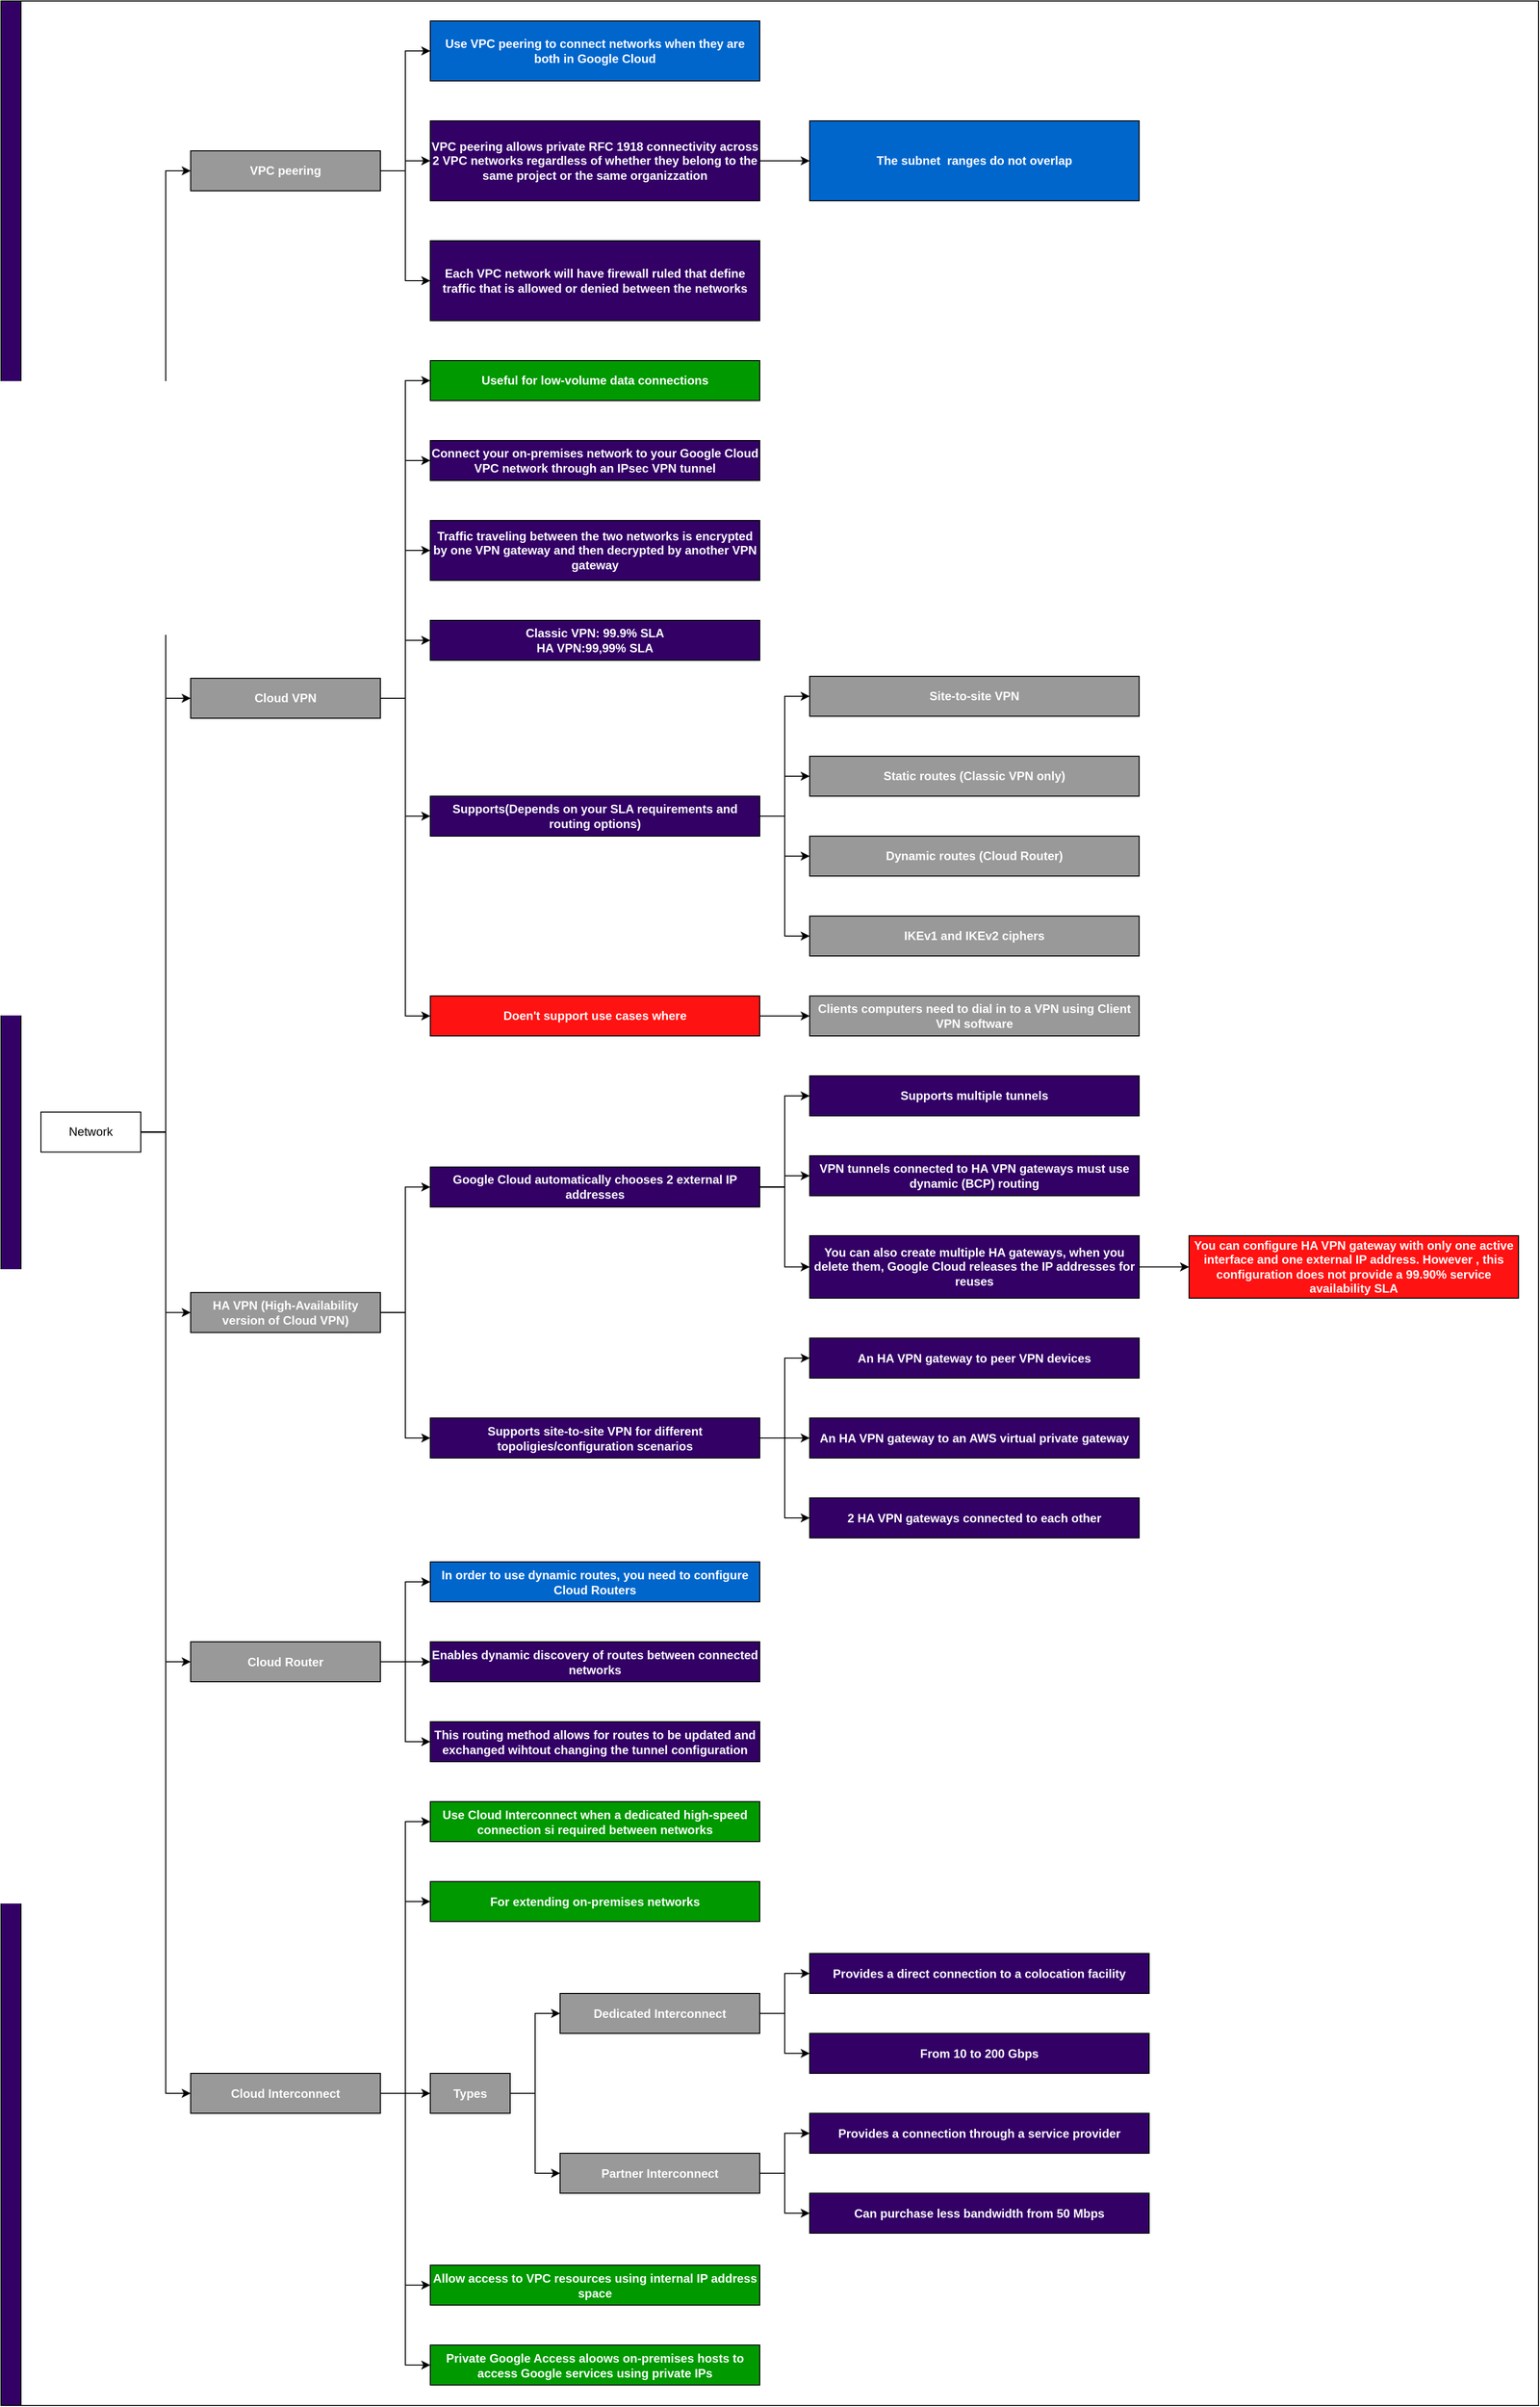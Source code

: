 <mxfile>
    <diagram id="pYMMBKug9epqVvtep1t_" name="Page-1">
        <mxGraphModel dx="1168" dy="917" grid="1" gridSize="10" guides="1" tooltips="1" connect="1" arrows="1" fold="1" page="1" pageScale="1" pageWidth="1200" pageHeight="1920" math="0" shadow="0">
            <root>
                <mxCell id="0"/>
                <mxCell id="1" parent="0"/>
                <mxCell id="2" value="" style="swimlane;startSize=20;horizontal=0;childLayout=treeLayout;horizontalTree=1;resizable=0;containerType=tree;fillColor=#330066;" vertex="1" parent="1">
                    <mxGeometry x="60" y="310" width="1540" height="2407" as="geometry"/>
                </mxCell>
                <mxCell id="3" value="Network" style="whiteSpace=wrap;html=1;" vertex="1" parent="2">
                    <mxGeometry x="40" y="1112.25" width="100" height="40" as="geometry"/>
                </mxCell>
                <mxCell id="4" value="VPC peering" style="whiteSpace=wrap;html=1;fillColor=#999999;fontStyle=1;fontColor=#FFFFFF;" vertex="1" parent="2">
                    <mxGeometry x="190" y="150" width="190" height="40" as="geometry"/>
                </mxCell>
                <mxCell id="5" value="" style="edgeStyle=elbowEdgeStyle;elbow=horizontal;html=1;rounded=0;" edge="1" parent="2" source="3" target="4">
                    <mxGeometry relative="1" as="geometry"/>
                </mxCell>
                <mxCell id="8" value="" style="edgeStyle=elbowEdgeStyle;elbow=horizontal;html=1;rounded=0;" edge="1" target="9" source="4" parent="2">
                    <mxGeometry relative="1" as="geometry">
                        <mxPoint x="200" y="-6179.262" as="sourcePoint"/>
                    </mxGeometry>
                </mxCell>
                <mxCell id="9" value="Use VPC peering to connect networks when they are both in Google Cloud" style="whiteSpace=wrap;html=1;fillColor=#0066CC;fontStyle=1;fontColor=#FFFFFF;" vertex="1" parent="2">
                    <mxGeometry x="430" y="20" width="330" height="60" as="geometry"/>
                </mxCell>
                <mxCell id="10" value="" style="edgeStyle=elbowEdgeStyle;elbow=horizontal;html=1;rounded=0;" edge="1" target="11" source="4" parent="2">
                    <mxGeometry relative="1" as="geometry">
                        <mxPoint x="440" y="-6219.262" as="sourcePoint"/>
                    </mxGeometry>
                </mxCell>
                <mxCell id="11" value="VPC peering allows private RFC 1918 connectivity across 2 VPC networks regardless of whether they belong to the same project or the same organizzation" style="whiteSpace=wrap;html=1;fillColor=#330066;fontStyle=1;fontColor=#FFFFFF;" vertex="1" parent="2">
                    <mxGeometry x="430" y="120" width="330" height="80" as="geometry"/>
                </mxCell>
                <mxCell id="12" value="" style="edgeStyle=elbowEdgeStyle;elbow=horizontal;html=1;rounded=0;" edge="1" target="13" source="4" parent="2">
                    <mxGeometry relative="1" as="geometry">
                        <mxPoint x="440" y="-6119.262" as="sourcePoint"/>
                    </mxGeometry>
                </mxCell>
                <mxCell id="13" value="Each VPC network will have firewall ruled that define traffic that is allowed or denied between the networks" style="whiteSpace=wrap;html=1;fillColor=#330066;fontStyle=1;fontColor=#FFFFFF;" vertex="1" parent="2">
                    <mxGeometry x="430" y="240" width="330" height="80" as="geometry"/>
                </mxCell>
                <mxCell id="14" value="" style="edgeStyle=elbowEdgeStyle;elbow=horizontal;html=1;rounded=0;" edge="1" target="15" source="11" parent="2">
                    <mxGeometry relative="1" as="geometry">
                        <mxPoint x="440" y="-5949.262" as="sourcePoint"/>
                    </mxGeometry>
                </mxCell>
                <mxCell id="15" value="The subnet&amp;nbsp; ranges do not overlap" style="whiteSpace=wrap;html=1;fillColor=#0066CC;fontStyle=1;fontColor=#FFFFFF;" vertex="1" parent="2">
                    <mxGeometry x="810" y="120" width="330" height="80" as="geometry"/>
                </mxCell>
                <mxCell id="16" value="" style="edgeStyle=elbowEdgeStyle;elbow=horizontal;html=1;rounded=0;" edge="1" target="17" source="3" parent="2">
                    <mxGeometry relative="1" as="geometry">
                        <mxPoint x="200" y="-5909.262" as="sourcePoint"/>
                    </mxGeometry>
                </mxCell>
                <mxCell id="17" value="Cloud VPN" style="whiteSpace=wrap;html=1;fillColor=#999999;fontStyle=1;fontColor=#FFFFFF;" vertex="1" parent="2">
                    <mxGeometry x="190" y="678" width="190" height="40" as="geometry"/>
                </mxCell>
                <mxCell id="18" value="" style="edgeStyle=elbowEdgeStyle;elbow=horizontal;html=1;rounded=0;" edge="1" target="19" source="17" parent="2">
                    <mxGeometry relative="1" as="geometry">
                        <mxPoint x="200" y="-5687.262" as="sourcePoint"/>
                    </mxGeometry>
                </mxCell>
                <mxCell id="19" value="Useful for low-volume data connections" style="whiteSpace=wrap;html=1;fillColor=#009900;fontStyle=1;fontColor=#FFFFFF;" vertex="1" parent="2">
                    <mxGeometry x="430" y="360" width="330" height="40" as="geometry"/>
                </mxCell>
                <mxCell id="20" value="" style="edgeStyle=elbowEdgeStyle;elbow=horizontal;html=1;rounded=0;" edge="1" target="21" source="17" parent="2">
                    <mxGeometry relative="1" as="geometry">
                        <mxPoint x="440" y="-5582.262" as="sourcePoint"/>
                    </mxGeometry>
                </mxCell>
                <mxCell id="21" value="Connect your on-premises network to your Google Cloud VPC network through an IPsec VPN tunnel" style="whiteSpace=wrap;html=1;fillColor=#330066;fontStyle=1;fontColor=#FFFFFF;" vertex="1" parent="2">
                    <mxGeometry x="430" y="440" width="330" height="40" as="geometry"/>
                </mxCell>
                <mxCell id="22" value="" style="edgeStyle=elbowEdgeStyle;elbow=horizontal;html=1;rounded=0;" edge="1" target="23" source="17" parent="2">
                    <mxGeometry relative="1" as="geometry">
                        <mxPoint x="440" y="-5562.262" as="sourcePoint"/>
                    </mxGeometry>
                </mxCell>
                <mxCell id="23" value="Traffic traveling between the two networks is encrypted by one VPN gateway and then decrypted by another VPN gateway" style="whiteSpace=wrap;html=1;fillColor=#330066;fontStyle=1;fontColor=#FFFFFF;" vertex="1" parent="2">
                    <mxGeometry x="430" y="520" width="330" height="60" as="geometry"/>
                </mxCell>
                <mxCell id="24" value="" style="edgeStyle=elbowEdgeStyle;elbow=horizontal;html=1;rounded=0;" edge="1" target="25" source="17" parent="2">
                    <mxGeometry relative="1" as="geometry">
                        <mxPoint x="440" y="-5536.512" as="sourcePoint"/>
                    </mxGeometry>
                </mxCell>
                <mxCell id="25" value="Classic VPN: 99.9% SLA&lt;br&gt;HA VPN:99,99% SLA" style="whiteSpace=wrap;html=1;fillColor=#330066;fontStyle=1;fontColor=#FFFFFF;" vertex="1" parent="2">
                    <mxGeometry x="430" y="620" width="330" height="40" as="geometry"/>
                </mxCell>
                <mxCell id="26" value="" style="edgeStyle=elbowEdgeStyle;elbow=horizontal;html=1;rounded=0;" edge="1" target="27" source="17" parent="2">
                    <mxGeometry relative="1" as="geometry">
                        <mxPoint x="440" y="-5212.262" as="sourcePoint"/>
                    </mxGeometry>
                </mxCell>
                <mxCell id="27" value="Supports(Depends on your SLA requirements and routing options)" style="whiteSpace=wrap;html=1;fillColor=#330066;fontStyle=1;fontColor=#FFFFFF;" vertex="1" parent="2">
                    <mxGeometry x="430" y="796" width="330" height="40" as="geometry"/>
                </mxCell>
                <mxCell id="28" value="" style="edgeStyle=elbowEdgeStyle;elbow=horizontal;html=1;rounded=0;" edge="1" target="29" source="27" parent="2">
                    <mxGeometry relative="1" as="geometry">
                        <mxPoint x="440" y="-5192.262" as="sourcePoint"/>
                    </mxGeometry>
                </mxCell>
                <mxCell id="29" value="Site-to-site VPN" style="whiteSpace=wrap;html=1;fillColor=#999999;fontStyle=1;fontColor=#FFFFFF;" vertex="1" parent="2">
                    <mxGeometry x="810" y="676" width="330" height="40" as="geometry"/>
                </mxCell>
                <mxCell id="30" value="" style="edgeStyle=elbowEdgeStyle;elbow=horizontal;html=1;rounded=0;" edge="1" target="31" source="27" parent="2">
                    <mxGeometry relative="1" as="geometry">
                        <mxPoint x="820" y="-5022.262" as="sourcePoint"/>
                    </mxGeometry>
                </mxCell>
                <mxCell id="31" value="Static routes (Classic VPN only)" style="whiteSpace=wrap;html=1;fillColor=#999999;fontStyle=1;fontColor=#FFFFFF;" vertex="1" parent="2">
                    <mxGeometry x="810" y="756" width="330" height="40" as="geometry"/>
                </mxCell>
                <mxCell id="32" value="" style="edgeStyle=elbowEdgeStyle;elbow=horizontal;html=1;rounded=0;" edge="1" target="33" source="27" parent="2">
                    <mxGeometry relative="1" as="geometry">
                        <mxPoint x="820" y="-4998.262" as="sourcePoint"/>
                    </mxGeometry>
                </mxCell>
                <mxCell id="33" value="Dynamic routes (Cloud Router)" style="whiteSpace=wrap;html=1;fillColor=#999999;fontStyle=1;fontColor=#FFFFFF;" vertex="1" parent="2">
                    <mxGeometry x="810" y="836" width="330" height="40" as="geometry"/>
                </mxCell>
                <mxCell id="34" value="" style="edgeStyle=elbowEdgeStyle;elbow=horizontal;html=1;rounded=0;" edge="1" target="35" source="27" parent="2">
                    <mxGeometry relative="1" as="geometry">
                        <mxPoint x="820" y="-4974.262" as="sourcePoint"/>
                    </mxGeometry>
                </mxCell>
                <mxCell id="35" value="IKEv1 and IKEv2 ciphers" style="whiteSpace=wrap;html=1;fillColor=#999999;fontStyle=1;fontColor=#FFFFFF;" vertex="1" parent="2">
                    <mxGeometry x="810" y="916" width="330" height="40" as="geometry"/>
                </mxCell>
                <mxCell id="36" value="" style="edgeStyle=elbowEdgeStyle;elbow=horizontal;html=1;rounded=0;" edge="1" target="37" source="17" parent="2">
                    <mxGeometry relative="1" as="geometry">
                        <mxPoint x="440" y="-5168.262" as="sourcePoint"/>
                    </mxGeometry>
                </mxCell>
                <mxCell id="37" value="Doen't support use cases where" style="whiteSpace=wrap;html=1;fillColor=#FF1212;fontStyle=1;fontColor=#FFFFFF;" vertex="1" parent="2">
                    <mxGeometry x="430" y="996" width="330" height="40" as="geometry"/>
                </mxCell>
                <mxCell id="38" value="" style="edgeStyle=elbowEdgeStyle;elbow=horizontal;html=1;rounded=0;" edge="1" target="39" source="37" parent="2">
                    <mxGeometry relative="1" as="geometry">
                        <mxPoint x="440" y="-4736.262" as="sourcePoint"/>
                    </mxGeometry>
                </mxCell>
                <mxCell id="39" value="Clients computers need to dial in to a VPN using Client VPN software" style="whiteSpace=wrap;html=1;fillColor=#999999;fontStyle=1;fontColor=#FFFFFF;" vertex="1" parent="2">
                    <mxGeometry x="810" y="996" width="330" height="40" as="geometry"/>
                </mxCell>
                <mxCell id="40" value="" style="edgeStyle=elbowEdgeStyle;elbow=horizontal;html=1;rounded=0;" edge="1" target="41" source="3" parent="2">
                    <mxGeometry relative="1" as="geometry">
                        <mxPoint x="200" y="-4994.262" as="sourcePoint"/>
                    </mxGeometry>
                </mxCell>
                <mxCell id="41" value="HA VPN (High-Availability version of Cloud VPN)" style="whiteSpace=wrap;html=1;fillColor=#999999;fontStyle=1;fontColor=#FFFFFF;" vertex="1" parent="2">
                    <mxGeometry x="190" y="1292.875" width="190" height="40" as="geometry"/>
                </mxCell>
                <mxCell id="42" value="" style="edgeStyle=elbowEdgeStyle;elbow=horizontal;html=1;rounded=0;" edge="1" target="43" source="41" parent="2">
                    <mxGeometry relative="1" as="geometry">
                        <mxPoint x="200" y="-4433.062" as="sourcePoint"/>
                    </mxGeometry>
                </mxCell>
                <mxCell id="43" value="Google Cloud automatically chooses 2 external IP addresses" style="whiteSpace=wrap;html=1;fillColor=#330066;fontStyle=1;fontColor=#FFFFFF;" vertex="1" parent="2">
                    <mxGeometry x="430" y="1167.25" width="330" height="40" as="geometry"/>
                </mxCell>
                <mxCell id="44" value="" style="edgeStyle=elbowEdgeStyle;elbow=horizontal;html=1;rounded=0;" edge="1" target="45" source="43" parent="2">
                    <mxGeometry relative="1" as="geometry">
                        <mxPoint x="440" y="-3377.062" as="sourcePoint"/>
                    </mxGeometry>
                </mxCell>
                <mxCell id="45" value="Supports multiple tunnels" style="whiteSpace=wrap;html=1;fillColor=#330066;fontStyle=1;fontColor=#FFFFFF;" vertex="1" parent="2">
                    <mxGeometry x="810" y="1076" width="330" height="40" as="geometry"/>
                </mxCell>
                <mxCell id="46" value="" style="edgeStyle=elbowEdgeStyle;elbow=horizontal;html=1;rounded=0;" edge="1" target="47" source="43" parent="2">
                    <mxGeometry relative="1" as="geometry">
                        <mxPoint x="820" y="-3377.062" as="sourcePoint"/>
                    </mxGeometry>
                </mxCell>
                <mxCell id="47" value="VPN tunnels connected to HA VPN gateways must use dynamic (BCP) routing" style="whiteSpace=wrap;html=1;fillColor=#330066;fontStyle=1;fontColor=#FFFFFF;" vertex="1" parent="2">
                    <mxGeometry x="810" y="1156" width="330" height="40" as="geometry"/>
                </mxCell>
                <mxCell id="48" value="" style="edgeStyle=elbowEdgeStyle;elbow=horizontal;html=1;rounded=0;" edge="1" target="49" source="43" parent="2">
                    <mxGeometry relative="1" as="geometry">
                        <mxPoint x="820" y="-3357.062" as="sourcePoint"/>
                    </mxGeometry>
                </mxCell>
                <mxCell id="49" value="You can also create multiple HA gateways, when you delete them, Google Cloud releases the IP addresses for reuses" style="whiteSpace=wrap;html=1;fillColor=#330066;fontStyle=1;fontColor=#FFFFFF;" vertex="1" parent="2">
                    <mxGeometry x="810" y="1236" width="330" height="62.5" as="geometry"/>
                </mxCell>
                <mxCell id="50" value="" style="edgeStyle=elbowEdgeStyle;elbow=horizontal;html=1;rounded=0;" edge="1" target="51" source="49" parent="2">
                    <mxGeometry relative="1" as="geometry">
                        <mxPoint x="820" y="-3331.438" as="sourcePoint"/>
                    </mxGeometry>
                </mxCell>
                <mxCell id="51" value="You can configure HA VPN gateway with only one active interface and one external IP address. However , this configuration does not provide a 99.90% service availability SLA" style="whiteSpace=wrap;html=1;fillColor=#FF1212;fontStyle=1;fontColor=#FFFFFF;" vertex="1" parent="2">
                    <mxGeometry x="1190" y="1236" width="330" height="62.5" as="geometry"/>
                </mxCell>
                <mxCell id="52" value="" style="edgeStyle=elbowEdgeStyle;elbow=horizontal;html=1;rounded=0;" edge="1" target="53" source="41" parent="2">
                    <mxGeometry relative="1" as="geometry">
                        <mxPoint x="440" y="-3331.438" as="sourcePoint"/>
                    </mxGeometry>
                </mxCell>
                <mxCell id="53" value="Supports site-to-site VPN for different topoligies/configuration scenarios" style="whiteSpace=wrap;html=1;fillColor=#330066;fontStyle=1;fontColor=#FFFFFF;" vertex="1" parent="2">
                    <mxGeometry x="430" y="1418.5" width="330" height="40" as="geometry"/>
                </mxCell>
                <mxCell id="54" value="" style="edgeStyle=elbowEdgeStyle;elbow=horizontal;html=1;rounded=0;" edge="1" target="55" source="53" parent="2">
                    <mxGeometry relative="1" as="geometry">
                        <mxPoint x="440" y="-2616.312" as="sourcePoint"/>
                    </mxGeometry>
                </mxCell>
                <mxCell id="55" value="An HA VPN gateway to peer VPN devices" style="whiteSpace=wrap;html=1;fillColor=#330066;fontStyle=1;fontColor=#FFFFFF;" vertex="1" parent="2">
                    <mxGeometry x="810" y="1338.5" width="330" height="40" as="geometry"/>
                </mxCell>
                <mxCell id="56" value="" style="edgeStyle=elbowEdgeStyle;elbow=horizontal;html=1;rounded=0;" edge="1" target="57" source="53" parent="2">
                    <mxGeometry relative="1" as="geometry">
                        <mxPoint x="820" y="-2526.125" as="sourcePoint"/>
                    </mxGeometry>
                </mxCell>
                <mxCell id="57" value="An HA VPN gateway to an AWS virtual private gateway" style="whiteSpace=wrap;html=1;fillColor=#330066;fontStyle=1;fontColor=#FFFFFF;" vertex="1" parent="2">
                    <mxGeometry x="810" y="1418.5" width="330" height="40" as="geometry"/>
                </mxCell>
                <mxCell id="58" value="" style="edgeStyle=elbowEdgeStyle;elbow=horizontal;html=1;rounded=0;" edge="1" target="59" source="53" parent="2">
                    <mxGeometry relative="1" as="geometry">
                        <mxPoint x="820" y="-2496.125" as="sourcePoint"/>
                    </mxGeometry>
                </mxCell>
                <mxCell id="59" value="2 HA VPN gateways connected to each other" style="whiteSpace=wrap;html=1;fillColor=#330066;fontStyle=1;fontColor=#FFFFFF;" vertex="1" parent="2">
                    <mxGeometry x="810" y="1498.5" width="330" height="40" as="geometry"/>
                </mxCell>
                <mxCell id="60" value="" style="edgeStyle=elbowEdgeStyle;elbow=horizontal;html=1;rounded=0;" edge="1" target="61" source="3" parent="2">
                    <mxGeometry relative="1" as="geometry">
                        <mxPoint x="200" y="-3163.188" as="sourcePoint"/>
                    </mxGeometry>
                </mxCell>
                <mxCell id="61" value="Cloud Router" style="whiteSpace=wrap;html=1;fillColor=#999999;fontStyle=1;fontColor=#FFFFFF;" vertex="1" parent="2">
                    <mxGeometry x="190" y="1642.5" width="190" height="40" as="geometry"/>
                </mxCell>
                <mxCell id="62" value="" style="edgeStyle=elbowEdgeStyle;elbow=horizontal;html=1;rounded=0;" edge="1" target="63" source="61" parent="2">
                    <mxGeometry relative="1" as="geometry">
                        <mxPoint x="200" y="-2371.5" as="sourcePoint"/>
                    </mxGeometry>
                </mxCell>
                <mxCell id="63" value="Enables dynamic discovery of routes between connected networks" style="whiteSpace=wrap;html=1;fillColor=#330066;fontStyle=1;fontColor=#FFFFFF;" vertex="1" parent="2">
                    <mxGeometry x="430" y="1642.5" width="330" height="40" as="geometry"/>
                </mxCell>
                <mxCell id="64" value="" style="edgeStyle=elbowEdgeStyle;elbow=horizontal;html=1;rounded=0;" edge="1" target="65" source="61" parent="2">
                    <mxGeometry relative="1" as="geometry">
                        <mxPoint x="200" y="-1535.25" as="sourcePoint"/>
                    </mxGeometry>
                </mxCell>
                <mxCell id="65" value="In order to use dynamic routes, you need to configure Cloud Routers" style="whiteSpace=wrap;html=1;fillColor=#0066CC;fontStyle=1;fontColor=#FFFFFF;" vertex="1" parent="2">
                    <mxGeometry x="430" y="1562.5" width="330" height="40" as="geometry"/>
                </mxCell>
                <mxCell id="66" value="" style="edgeStyle=elbowEdgeStyle;elbow=horizontal;html=1;rounded=0;" edge="1" target="67" source="61" parent="2">
                    <mxGeometry relative="1" as="geometry">
                        <mxPoint x="440" y="88.75" as="sourcePoint"/>
                    </mxGeometry>
                </mxCell>
                <mxCell id="67" value="This routing method allows for routes to be updated and exchanged wihtout changing the tunnel configuration" style="whiteSpace=wrap;html=1;fillColor=#330066;fontStyle=1;fontColor=#FFFFFF;" vertex="1" parent="2">
                    <mxGeometry x="430" y="1722.5" width="330" height="40" as="geometry"/>
                </mxCell>
                <mxCell id="68" value="" style="edgeStyle=elbowEdgeStyle;elbow=horizontal;html=1;rounded=0;" edge="1" target="69" source="3" parent="2">
                    <mxGeometry relative="1" as="geometry">
                        <mxPoint x="200" y="-638.25" as="sourcePoint"/>
                    </mxGeometry>
                </mxCell>
                <mxCell id="69" value="Cloud Interconnect" style="whiteSpace=wrap;html=1;fillColor=#999999;fontStyle=1;fontColor=#FFFFFF;" vertex="1" parent="2">
                    <mxGeometry x="190" y="2074.5" width="190" height="40" as="geometry"/>
                </mxCell>
                <mxCell id="70" value="" style="edgeStyle=elbowEdgeStyle;elbow=horizontal;html=1;rounded=0;" edge="1" target="71" source="69" parent="2">
                    <mxGeometry relative="1" as="geometry">
                        <mxPoint x="200" y="310" as="sourcePoint"/>
                    </mxGeometry>
                </mxCell>
                <mxCell id="71" value="Use Cloud Interconnect when a dedicated high-speed connection si required between networks" style="whiteSpace=wrap;html=1;fillColor=#009900;fontStyle=1;fontColor=#FFFFFF;" vertex="1" parent="2">
                    <mxGeometry x="430" y="1802.5" width="330" height="40" as="geometry"/>
                </mxCell>
                <mxCell id="72" value="" style="edgeStyle=elbowEdgeStyle;elbow=horizontal;html=1;rounded=0;" edge="1" target="73" source="69" parent="2">
                    <mxGeometry relative="1" as="geometry">
                        <mxPoint x="440" y="1136.25" as="sourcePoint"/>
                    </mxGeometry>
                </mxCell>
                <mxCell id="73" value="Types" style="whiteSpace=wrap;html=1;fillColor=#999999;fontStyle=1;fontColor=#FFFFFF;" vertex="1" parent="2">
                    <mxGeometry x="430" y="2074.5" width="80" height="40" as="geometry"/>
                </mxCell>
                <mxCell id="74" value="" style="edgeStyle=elbowEdgeStyle;elbow=horizontal;html=1;rounded=0;" edge="1" target="75" source="73" parent="2">
                    <mxGeometry relative="1" as="geometry">
                        <mxPoint x="440" y="1176.25" as="sourcePoint"/>
                    </mxGeometry>
                </mxCell>
                <mxCell id="75" value="Dedicated Interconnect" style="whiteSpace=wrap;html=1;fillColor=#999999;fontStyle=1;fontColor=#FFFFFF;" vertex="1" parent="2">
                    <mxGeometry x="560" y="1994.5" width="200" height="40" as="geometry"/>
                </mxCell>
                <mxCell id="76" value="" style="edgeStyle=elbowEdgeStyle;elbow=horizontal;html=1;rounded=0;" edge="1" target="77" source="69" parent="2">
                    <mxGeometry relative="1" as="geometry">
                        <mxPoint x="440" y="1156.25" as="sourcePoint"/>
                    </mxGeometry>
                </mxCell>
                <mxCell id="77" value="For extending on-premises networks" style="whiteSpace=wrap;html=1;fillColor=#009900;fontStyle=1;fontColor=#FFFFFF;" vertex="1" parent="2">
                    <mxGeometry x="430" y="1882.5" width="330" height="40" as="geometry"/>
                </mxCell>
                <mxCell id="78" value="" style="edgeStyle=elbowEdgeStyle;elbow=horizontal;html=1;rounded=0;" edge="1" target="79" source="73" parent="2">
                    <mxGeometry relative="1" as="geometry">
                        <mxPoint x="570" y="1316.25" as="sourcePoint"/>
                    </mxGeometry>
                </mxCell>
                <mxCell id="79" value="Partner Interconnect" style="whiteSpace=wrap;html=1;fillColor=#999999;fontStyle=1;fontColor=#FFFFFF;" vertex="1" parent="2">
                    <mxGeometry x="560" y="2154.5" width="200" height="40" as="geometry"/>
                </mxCell>
                <mxCell id="80" value="" style="edgeStyle=elbowEdgeStyle;elbow=horizontal;html=1;rounded=0;" edge="1" target="81" source="75" parent="2">
                    <mxGeometry relative="1" as="geometry">
                        <mxPoint x="570" y="1346.25" as="sourcePoint"/>
                    </mxGeometry>
                </mxCell>
                <mxCell id="81" value="Provides a direct connection to a colocation facility" style="whiteSpace=wrap;html=1;fillColor=#330066;fontStyle=1;fontColor=#FFFFFF;" vertex="1" parent="2">
                    <mxGeometry x="810" y="1954.5" width="340" height="40" as="geometry"/>
                </mxCell>
                <mxCell id="82" value="" style="edgeStyle=elbowEdgeStyle;elbow=horizontal;html=1;rounded=0;" edge="1" target="83" source="75" parent="2">
                    <mxGeometry relative="1" as="geometry">
                        <mxPoint x="820" y="1306.25" as="sourcePoint"/>
                    </mxGeometry>
                </mxCell>
                <mxCell id="83" value="From 10 to 200 Gbps" style="whiteSpace=wrap;html=1;fillColor=#330066;fontStyle=1;fontColor=#FFFFFF;" vertex="1" parent="2">
                    <mxGeometry x="810" y="2034.5" width="340" height="40" as="geometry"/>
                </mxCell>
                <mxCell id="84" value="" style="edgeStyle=elbowEdgeStyle;elbow=horizontal;html=1;rounded=0;" edge="1" target="85" source="79" parent="2">
                    <mxGeometry relative="1" as="geometry">
                        <mxPoint x="570" y="1382.25" as="sourcePoint"/>
                    </mxGeometry>
                </mxCell>
                <mxCell id="85" value="Provides a connection through a service provider" style="whiteSpace=wrap;html=1;fillColor=#330066;fontStyle=1;fontColor=#FFFFFF;" vertex="1" parent="2">
                    <mxGeometry x="810" y="2114.5" width="340" height="40" as="geometry"/>
                </mxCell>
                <mxCell id="86" value="" style="edgeStyle=elbowEdgeStyle;elbow=horizontal;html=1;rounded=0;" edge="1" target="87" source="79" parent="2">
                    <mxGeometry relative="1" as="geometry">
                        <mxPoint x="820" y="1445.25" as="sourcePoint"/>
                    </mxGeometry>
                </mxCell>
                <mxCell id="87" value="Can purchase less bandwidth from 50 Mbps" style="whiteSpace=wrap;html=1;fillColor=#330066;fontStyle=1;fontColor=#FFFFFF;" vertex="1" parent="2">
                    <mxGeometry x="810" y="2194.5" width="340" height="40" as="geometry"/>
                </mxCell>
                <mxCell id="88" value="" style="edgeStyle=elbowEdgeStyle;elbow=horizontal;html=1;rounded=0;" edge="1" target="89" source="69" parent="2">
                    <mxGeometry relative="1" as="geometry">
                        <mxPoint x="440" y="1264.25" as="sourcePoint"/>
                    </mxGeometry>
                </mxCell>
                <mxCell id="89" value="Allow access to VPC resources using internal IP address space" style="whiteSpace=wrap;html=1;fillColor=#009900;fontStyle=1;fontColor=#FFFFFF;" vertex="1" parent="2">
                    <mxGeometry x="430" y="2266.5" width="330" height="40" as="geometry"/>
                </mxCell>
                <mxCell id="92" value="" style="edgeStyle=elbowEdgeStyle;elbow=horizontal;html=1;rounded=0;" edge="1" target="93" source="69" parent="2">
                    <mxGeometry relative="1" as="geometry">
                        <mxPoint x="440" y="2384.5" as="sourcePoint"/>
                    </mxGeometry>
                </mxCell>
                <mxCell id="93" value="Private Google Access aloows on-premises hosts to access Google services using private IPs" style="whiteSpace=wrap;html=1;fillColor=#009900;fontStyle=1;fontColor=#FFFFFF;" vertex="1" parent="2">
                    <mxGeometry x="430" y="2346.5" width="330" height="40" as="geometry"/>
                </mxCell>
            </root>
        </mxGraphModel>
    </diagram>
</mxfile>
